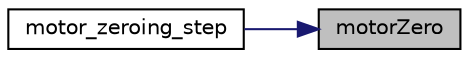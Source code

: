 digraph "motorZero"
{
 // LATEX_PDF_SIZE
  edge [fontname="Helvetica",fontsize="10",labelfontname="Helvetica",labelfontsize="10"];
  node [fontname="Helvetica",fontsize="10",shape=record];
  rankdir="RL";
  Node1 [label="motorZero",height=0.2,width=0.4,color="black", fillcolor="grey75", style="filled", fontcolor="black",tooltip=" "];
  Node1 -> Node2 [dir="back",color="midnightblue",fontsize="10",style="solid",fontname="Helvetica"];
  Node2 [label="motor_zeroing_step",height=0.2,width=0.4,color="black", fillcolor="white", style="filled",URL="$_motor_zeroing_8h.html#a65e1d5a34b9d37552b9ab92100cbfccb",tooltip=" "];
}
